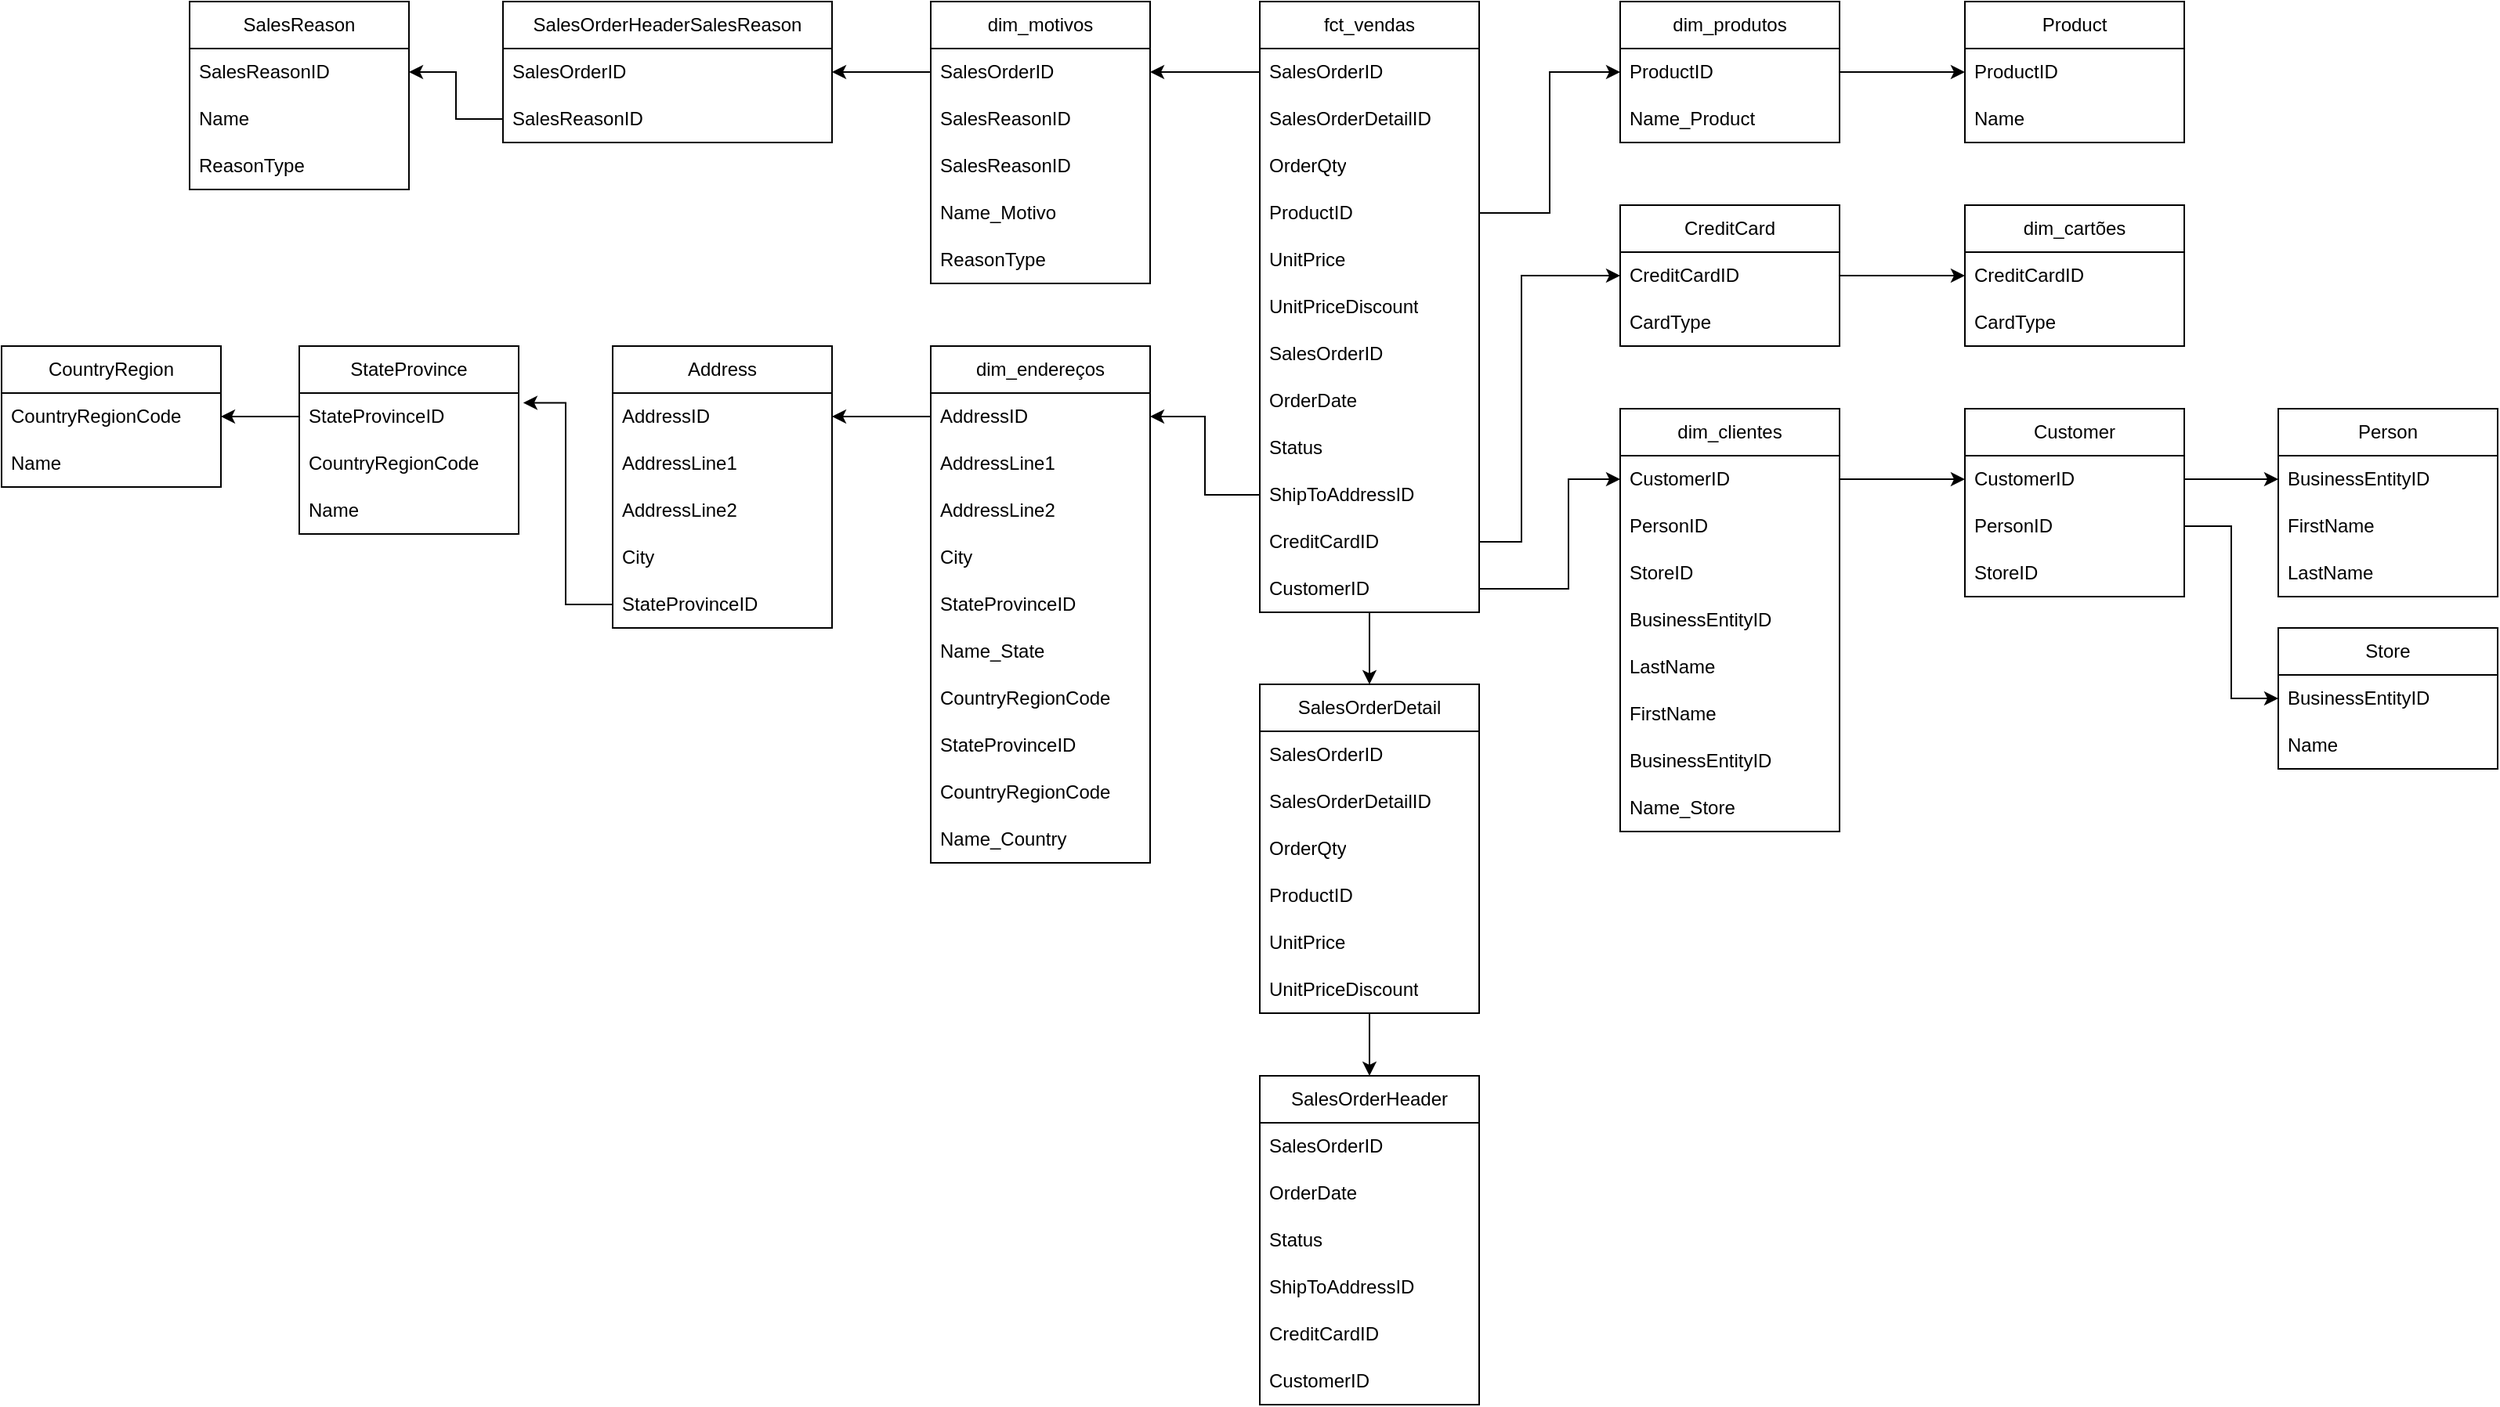 <mxfile version="23.1.2" type="github">
  <diagram name="Página-1" id="uBYutX6iqZI-4IwPExLU">
    <mxGraphModel dx="3364" dy="2518" grid="1" gridSize="10" guides="1" tooltips="1" connect="1" arrows="1" fold="1" page="1" pageScale="1" pageWidth="827" pageHeight="1169" math="0" shadow="0">
      <root>
        <mxCell id="0" />
        <mxCell id="1" parent="0" />
        <mxCell id="w_jfCDBuG3vi2WwmLb4g-76" value="SalesOrderHeader" style="swimlane;fontStyle=0;childLayout=stackLayout;horizontal=1;startSize=30;horizontalStack=0;resizeParent=1;resizeParentMax=0;resizeLast=0;collapsible=1;marginBottom=0;whiteSpace=wrap;html=1;" parent="1" vertex="1">
          <mxGeometry x="3" y="-347" width="140" height="210" as="geometry" />
        </mxCell>
        <mxCell id="w_jfCDBuG3vi2WwmLb4g-77" value="SalesOrderID" style="text;strokeColor=none;fillColor=none;align=left;verticalAlign=middle;spacingLeft=4;spacingRight=4;overflow=hidden;points=[[0,0.5],[1,0.5]];portConstraint=eastwest;rotatable=0;whiteSpace=wrap;html=1;" parent="w_jfCDBuG3vi2WwmLb4g-76" vertex="1">
          <mxGeometry y="30" width="140" height="30" as="geometry" />
        </mxCell>
        <mxCell id="w_jfCDBuG3vi2WwmLb4g-78" value="OrderDate" style="text;strokeColor=none;fillColor=none;align=left;verticalAlign=middle;spacingLeft=4;spacingRight=4;overflow=hidden;points=[[0,0.5],[1,0.5]];portConstraint=eastwest;rotatable=0;whiteSpace=wrap;html=1;" parent="w_jfCDBuG3vi2WwmLb4g-76" vertex="1">
          <mxGeometry y="60" width="140" height="30" as="geometry" />
        </mxCell>
        <mxCell id="w_jfCDBuG3vi2WwmLb4g-79" value="Status" style="text;strokeColor=none;fillColor=none;align=left;verticalAlign=middle;spacingLeft=4;spacingRight=4;overflow=hidden;points=[[0,0.5],[1,0.5]];portConstraint=eastwest;rotatable=0;whiteSpace=wrap;html=1;" parent="w_jfCDBuG3vi2WwmLb4g-76" vertex="1">
          <mxGeometry y="90" width="140" height="30" as="geometry" />
        </mxCell>
        <mxCell id="w_jfCDBuG3vi2WwmLb4g-90" value="ShipToAddressID" style="text;strokeColor=none;fillColor=none;align=left;verticalAlign=middle;spacingLeft=4;spacingRight=4;overflow=hidden;points=[[0,0.5],[1,0.5]];portConstraint=eastwest;rotatable=0;whiteSpace=wrap;html=1;" parent="w_jfCDBuG3vi2WwmLb4g-76" vertex="1">
          <mxGeometry y="120" width="140" height="30" as="geometry" />
        </mxCell>
        <mxCell id="w_jfCDBuG3vi2WwmLb4g-93" value="CreditCardID" style="text;strokeColor=none;fillColor=none;align=left;verticalAlign=middle;spacingLeft=4;spacingRight=4;overflow=hidden;points=[[0,0.5],[1,0.5]];portConstraint=eastwest;rotatable=0;whiteSpace=wrap;html=1;" parent="w_jfCDBuG3vi2WwmLb4g-76" vertex="1">
          <mxGeometry y="150" width="140" height="30" as="geometry" />
        </mxCell>
        <mxCell id="w_jfCDBuG3vi2WwmLb4g-94" value="CustomerID" style="text;strokeColor=none;fillColor=none;align=left;verticalAlign=middle;spacingLeft=4;spacingRight=4;overflow=hidden;points=[[0,0.5],[1,0.5]];portConstraint=eastwest;rotatable=0;whiteSpace=wrap;html=1;" parent="w_jfCDBuG3vi2WwmLb4g-76" vertex="1">
          <mxGeometry y="180" width="140" height="30" as="geometry" />
        </mxCell>
        <mxCell id="nw8MXDW9giseSinEX2-E-356" style="edgeStyle=orthogonalEdgeStyle;rounded=0;orthogonalLoop=1;jettySize=auto;html=1;" edge="1" parent="1" source="w_jfCDBuG3vi2WwmLb4g-80" target="w_jfCDBuG3vi2WwmLb4g-76">
          <mxGeometry relative="1" as="geometry" />
        </mxCell>
        <mxCell id="w_jfCDBuG3vi2WwmLb4g-80" value="SalesOrderDetail" style="swimlane;fontStyle=0;childLayout=stackLayout;horizontal=1;startSize=30;horizontalStack=0;resizeParent=1;resizeParentMax=0;resizeLast=0;collapsible=1;marginBottom=0;whiteSpace=wrap;html=1;" parent="1" vertex="1">
          <mxGeometry x="3" y="-597" width="140" height="210" as="geometry" />
        </mxCell>
        <mxCell id="w_jfCDBuG3vi2WwmLb4g-82" value="SalesOrderID" style="text;strokeColor=none;fillColor=none;align=left;verticalAlign=middle;spacingLeft=4;spacingRight=4;overflow=hidden;points=[[0,0.5],[1,0.5]];portConstraint=eastwest;rotatable=0;whiteSpace=wrap;html=1;" parent="w_jfCDBuG3vi2WwmLb4g-80" vertex="1">
          <mxGeometry y="30" width="140" height="30" as="geometry" />
        </mxCell>
        <mxCell id="w_jfCDBuG3vi2WwmLb4g-83" value="SalesOrderDetailID" style="text;strokeColor=none;fillColor=none;align=left;verticalAlign=middle;spacingLeft=4;spacingRight=4;overflow=hidden;points=[[0,0.5],[1,0.5]];portConstraint=eastwest;rotatable=0;whiteSpace=wrap;html=1;" parent="w_jfCDBuG3vi2WwmLb4g-80" vertex="1">
          <mxGeometry y="60" width="140" height="30" as="geometry" />
        </mxCell>
        <mxCell id="w_jfCDBuG3vi2WwmLb4g-70" value="OrderQty" style="text;strokeColor=none;fillColor=none;align=left;verticalAlign=middle;spacingLeft=4;spacingRight=4;overflow=hidden;points=[[0,0.5],[1,0.5]];portConstraint=eastwest;rotatable=0;whiteSpace=wrap;html=1;" parent="w_jfCDBuG3vi2WwmLb4g-80" vertex="1">
          <mxGeometry y="90" width="140" height="30" as="geometry" />
        </mxCell>
        <mxCell id="w_jfCDBuG3vi2WwmLb4g-89" value="ProductID" style="text;strokeColor=none;fillColor=none;align=left;verticalAlign=middle;spacingLeft=4;spacingRight=4;overflow=hidden;points=[[0,0.5],[1,0.5]];portConstraint=eastwest;rotatable=0;whiteSpace=wrap;html=1;" parent="w_jfCDBuG3vi2WwmLb4g-80" vertex="1">
          <mxGeometry y="120" width="140" height="30" as="geometry" />
        </mxCell>
        <mxCell id="w_jfCDBuG3vi2WwmLb4g-91" value="UnitPrice" style="text;strokeColor=none;fillColor=none;align=left;verticalAlign=middle;spacingLeft=4;spacingRight=4;overflow=hidden;points=[[0,0.5],[1,0.5]];portConstraint=eastwest;rotatable=0;whiteSpace=wrap;html=1;" parent="w_jfCDBuG3vi2WwmLb4g-80" vertex="1">
          <mxGeometry y="150" width="140" height="30" as="geometry" />
        </mxCell>
        <mxCell id="w_jfCDBuG3vi2WwmLb4g-92" value="UnitPriceDiscount" style="text;strokeColor=none;fillColor=none;align=left;verticalAlign=middle;spacingLeft=4;spacingRight=4;overflow=hidden;points=[[0,0.5],[1,0.5]];portConstraint=eastwest;rotatable=0;whiteSpace=wrap;html=1;" parent="w_jfCDBuG3vi2WwmLb4g-80" vertex="1">
          <mxGeometry y="180" width="140" height="30" as="geometry" />
        </mxCell>
        <mxCell id="nw8MXDW9giseSinEX2-E-355" style="edgeStyle=orthogonalEdgeStyle;rounded=0;orthogonalLoop=1;jettySize=auto;html=1;entryX=0.5;entryY=0;entryDx=0;entryDy=0;" edge="1" parent="1" source="nw8MXDW9giseSinEX2-E-178" target="w_jfCDBuG3vi2WwmLb4g-80">
          <mxGeometry relative="1" as="geometry" />
        </mxCell>
        <mxCell id="nw8MXDW9giseSinEX2-E-178" value="fct_vendas" style="swimlane;fontStyle=0;childLayout=stackLayout;horizontal=1;startSize=30;horizontalStack=0;resizeParent=1;resizeParentMax=0;resizeLast=0;collapsible=1;marginBottom=0;whiteSpace=wrap;html=1;" vertex="1" parent="1">
          <mxGeometry x="3" y="-1033" width="140" height="390" as="geometry">
            <mxRectangle x="760" y="-270" width="110" height="30" as="alternateBounds" />
          </mxGeometry>
        </mxCell>
        <mxCell id="nw8MXDW9giseSinEX2-E-179" value="SalesOrderID" style="text;strokeColor=none;fillColor=none;align=left;verticalAlign=middle;spacingLeft=4;spacingRight=4;overflow=hidden;points=[[0,0.5],[1,0.5]];portConstraint=eastwest;rotatable=0;whiteSpace=wrap;html=1;" vertex="1" parent="nw8MXDW9giseSinEX2-E-178">
          <mxGeometry y="30" width="140" height="30" as="geometry" />
        </mxCell>
        <mxCell id="nw8MXDW9giseSinEX2-E-180" value="SalesOrderDetailID" style="text;strokeColor=none;fillColor=none;align=left;verticalAlign=middle;spacingLeft=4;spacingRight=4;overflow=hidden;points=[[0,0.5],[1,0.5]];portConstraint=eastwest;rotatable=0;whiteSpace=wrap;html=1;" vertex="1" parent="nw8MXDW9giseSinEX2-E-178">
          <mxGeometry y="60" width="140" height="30" as="geometry" />
        </mxCell>
        <mxCell id="nw8MXDW9giseSinEX2-E-181" value="OrderQty" style="text;strokeColor=none;fillColor=none;align=left;verticalAlign=middle;spacingLeft=4;spacingRight=4;overflow=hidden;points=[[0,0.5],[1,0.5]];portConstraint=eastwest;rotatable=0;whiteSpace=wrap;html=1;" vertex="1" parent="nw8MXDW9giseSinEX2-E-178">
          <mxGeometry y="90" width="140" height="30" as="geometry" />
        </mxCell>
        <mxCell id="nw8MXDW9giseSinEX2-E-182" value="ProductID" style="text;strokeColor=none;fillColor=none;align=left;verticalAlign=middle;spacingLeft=4;spacingRight=4;overflow=hidden;points=[[0,0.5],[1,0.5]];portConstraint=eastwest;rotatable=0;whiteSpace=wrap;html=1;" vertex="1" parent="nw8MXDW9giseSinEX2-E-178">
          <mxGeometry y="120" width="140" height="30" as="geometry" />
        </mxCell>
        <mxCell id="nw8MXDW9giseSinEX2-E-183" value="UnitPrice" style="text;strokeColor=none;fillColor=none;align=left;verticalAlign=middle;spacingLeft=4;spacingRight=4;overflow=hidden;points=[[0,0.5],[1,0.5]];portConstraint=eastwest;rotatable=0;whiteSpace=wrap;html=1;" vertex="1" parent="nw8MXDW9giseSinEX2-E-178">
          <mxGeometry y="150" width="140" height="30" as="geometry" />
        </mxCell>
        <mxCell id="nw8MXDW9giseSinEX2-E-184" value="UnitPriceDiscount" style="text;strokeColor=none;fillColor=none;align=left;verticalAlign=middle;spacingLeft=4;spacingRight=4;overflow=hidden;points=[[0,0.5],[1,0.5]];portConstraint=eastwest;rotatable=0;whiteSpace=wrap;html=1;" vertex="1" parent="nw8MXDW9giseSinEX2-E-178">
          <mxGeometry y="180" width="140" height="30" as="geometry" />
        </mxCell>
        <mxCell id="nw8MXDW9giseSinEX2-E-185" value="SalesOrderID" style="text;strokeColor=none;fillColor=none;align=left;verticalAlign=middle;spacingLeft=4;spacingRight=4;overflow=hidden;points=[[0,0.5],[1,0.5]];portConstraint=eastwest;rotatable=0;whiteSpace=wrap;html=1;" vertex="1" parent="nw8MXDW9giseSinEX2-E-178">
          <mxGeometry y="210" width="140" height="30" as="geometry" />
        </mxCell>
        <mxCell id="nw8MXDW9giseSinEX2-E-186" value="OrderDate" style="text;strokeColor=none;fillColor=none;align=left;verticalAlign=middle;spacingLeft=4;spacingRight=4;overflow=hidden;points=[[0,0.5],[1,0.5]];portConstraint=eastwest;rotatable=0;whiteSpace=wrap;html=1;" vertex="1" parent="nw8MXDW9giseSinEX2-E-178">
          <mxGeometry y="240" width="140" height="30" as="geometry" />
        </mxCell>
        <mxCell id="nw8MXDW9giseSinEX2-E-187" value="Status" style="text;strokeColor=none;fillColor=none;align=left;verticalAlign=middle;spacingLeft=4;spacingRight=4;overflow=hidden;points=[[0,0.5],[1,0.5]];portConstraint=eastwest;rotatable=0;whiteSpace=wrap;html=1;" vertex="1" parent="nw8MXDW9giseSinEX2-E-178">
          <mxGeometry y="270" width="140" height="30" as="geometry" />
        </mxCell>
        <mxCell id="nw8MXDW9giseSinEX2-E-188" value="ShipToAddressID" style="text;strokeColor=none;fillColor=none;align=left;verticalAlign=middle;spacingLeft=4;spacingRight=4;overflow=hidden;points=[[0,0.5],[1,0.5]];portConstraint=eastwest;rotatable=0;whiteSpace=wrap;html=1;" vertex="1" parent="nw8MXDW9giseSinEX2-E-178">
          <mxGeometry y="300" width="140" height="30" as="geometry" />
        </mxCell>
        <mxCell id="nw8MXDW9giseSinEX2-E-189" value="CreditCardID" style="text;strokeColor=none;fillColor=none;align=left;verticalAlign=middle;spacingLeft=4;spacingRight=4;overflow=hidden;points=[[0,0.5],[1,0.5]];portConstraint=eastwest;rotatable=0;whiteSpace=wrap;html=1;" vertex="1" parent="nw8MXDW9giseSinEX2-E-178">
          <mxGeometry y="330" width="140" height="30" as="geometry" />
        </mxCell>
        <mxCell id="nw8MXDW9giseSinEX2-E-190" value="CustomerID" style="text;strokeColor=none;fillColor=none;align=left;verticalAlign=middle;spacingLeft=4;spacingRight=4;overflow=hidden;points=[[0,0.5],[1,0.5]];portConstraint=eastwest;rotatable=0;whiteSpace=wrap;html=1;" vertex="1" parent="nw8MXDW9giseSinEX2-E-178">
          <mxGeometry y="360" width="140" height="30" as="geometry" />
        </mxCell>
        <mxCell id="nw8MXDW9giseSinEX2-E-218" value="dim_endereços" style="swimlane;fontStyle=0;childLayout=stackLayout;horizontal=1;startSize=30;horizontalStack=0;resizeParent=1;resizeParentMax=0;resizeLast=0;collapsible=1;marginBottom=0;whiteSpace=wrap;html=1;" vertex="1" parent="1">
          <mxGeometry x="-207" y="-813" width="140" height="330" as="geometry" />
        </mxCell>
        <mxCell id="nw8MXDW9giseSinEX2-E-219" value="AddressID" style="text;strokeColor=none;fillColor=none;align=left;verticalAlign=middle;spacingLeft=4;spacingRight=4;overflow=hidden;points=[[0,0.5],[1,0.5]];portConstraint=eastwest;rotatable=0;whiteSpace=wrap;html=1;" vertex="1" parent="nw8MXDW9giseSinEX2-E-218">
          <mxGeometry y="30" width="140" height="30" as="geometry" />
        </mxCell>
        <mxCell id="nw8MXDW9giseSinEX2-E-220" value="AddressLine1" style="text;strokeColor=none;fillColor=none;align=left;verticalAlign=middle;spacingLeft=4;spacingRight=4;overflow=hidden;points=[[0,0.5],[1,0.5]];portConstraint=eastwest;rotatable=0;whiteSpace=wrap;html=1;" vertex="1" parent="nw8MXDW9giseSinEX2-E-218">
          <mxGeometry y="60" width="140" height="30" as="geometry" />
        </mxCell>
        <mxCell id="nw8MXDW9giseSinEX2-E-221" value="AddressLine2" style="text;strokeColor=none;fillColor=none;align=left;verticalAlign=middle;spacingLeft=4;spacingRight=4;overflow=hidden;points=[[0,0.5],[1,0.5]];portConstraint=eastwest;rotatable=0;whiteSpace=wrap;html=1;" vertex="1" parent="nw8MXDW9giseSinEX2-E-218">
          <mxGeometry y="90" width="140" height="30" as="geometry" />
        </mxCell>
        <mxCell id="nw8MXDW9giseSinEX2-E-222" value="City" style="text;strokeColor=none;fillColor=none;align=left;verticalAlign=middle;spacingLeft=4;spacingRight=4;overflow=hidden;points=[[0,0.5],[1,0.5]];portConstraint=eastwest;rotatable=0;whiteSpace=wrap;html=1;" vertex="1" parent="nw8MXDW9giseSinEX2-E-218">
          <mxGeometry y="120" width="140" height="30" as="geometry" />
        </mxCell>
        <mxCell id="nw8MXDW9giseSinEX2-E-223" value="StateProvinceID" style="text;strokeColor=none;fillColor=none;align=left;verticalAlign=middle;spacingLeft=4;spacingRight=4;overflow=hidden;points=[[0,0.5],[1,0.5]];portConstraint=eastwest;rotatable=0;whiteSpace=wrap;html=1;" vertex="1" parent="nw8MXDW9giseSinEX2-E-218">
          <mxGeometry y="150" width="140" height="30" as="geometry" />
        </mxCell>
        <mxCell id="nw8MXDW9giseSinEX2-E-224" value="Name_State" style="text;strokeColor=none;fillColor=none;align=left;verticalAlign=middle;spacingLeft=4;spacingRight=4;overflow=hidden;points=[[0,0.5],[1,0.5]];portConstraint=eastwest;rotatable=0;whiteSpace=wrap;html=1;" vertex="1" parent="nw8MXDW9giseSinEX2-E-218">
          <mxGeometry y="180" width="140" height="30" as="geometry" />
        </mxCell>
        <mxCell id="nw8MXDW9giseSinEX2-E-225" value="CountryRegionCode" style="text;strokeColor=none;fillColor=none;align=left;verticalAlign=middle;spacingLeft=4;spacingRight=4;overflow=hidden;points=[[0,0.5],[1,0.5]];portConstraint=eastwest;rotatable=0;whiteSpace=wrap;html=1;" vertex="1" parent="nw8MXDW9giseSinEX2-E-218">
          <mxGeometry y="210" width="140" height="30" as="geometry" />
        </mxCell>
        <mxCell id="nw8MXDW9giseSinEX2-E-226" value="StateProvinceID" style="text;strokeColor=none;fillColor=none;align=left;verticalAlign=middle;spacingLeft=4;spacingRight=4;overflow=hidden;points=[[0,0.5],[1,0.5]];portConstraint=eastwest;rotatable=0;whiteSpace=wrap;html=1;" vertex="1" parent="nw8MXDW9giseSinEX2-E-218">
          <mxGeometry y="240" width="140" height="30" as="geometry" />
        </mxCell>
        <mxCell id="nw8MXDW9giseSinEX2-E-227" value="CountryRegionCode" style="text;strokeColor=none;fillColor=none;align=left;verticalAlign=middle;spacingLeft=4;spacingRight=4;overflow=hidden;points=[[0,0.5],[1,0.5]];portConstraint=eastwest;rotatable=0;whiteSpace=wrap;html=1;" vertex="1" parent="nw8MXDW9giseSinEX2-E-218">
          <mxGeometry y="270" width="140" height="30" as="geometry" />
        </mxCell>
        <mxCell id="nw8MXDW9giseSinEX2-E-228" value="Name_Country" style="text;strokeColor=none;fillColor=none;align=left;verticalAlign=middle;spacingLeft=4;spacingRight=4;overflow=hidden;points=[[0,0.5],[1,0.5]];portConstraint=eastwest;rotatable=0;whiteSpace=wrap;html=1;" vertex="1" parent="nw8MXDW9giseSinEX2-E-218">
          <mxGeometry y="300" width="140" height="30" as="geometry" />
        </mxCell>
        <mxCell id="nw8MXDW9giseSinEX2-E-229" value="dim_motivos" style="swimlane;fontStyle=0;childLayout=stackLayout;horizontal=1;startSize=30;horizontalStack=0;resizeParent=1;resizeParentMax=0;resizeLast=0;collapsible=1;marginBottom=0;whiteSpace=wrap;html=1;" vertex="1" parent="1">
          <mxGeometry x="-207" y="-1033" width="140" height="180" as="geometry" />
        </mxCell>
        <mxCell id="nw8MXDW9giseSinEX2-E-230" value="SalesOrderID" style="text;strokeColor=none;fillColor=none;align=left;verticalAlign=middle;spacingLeft=4;spacingRight=4;overflow=hidden;points=[[0,0.5],[1,0.5]];portConstraint=eastwest;rotatable=0;whiteSpace=wrap;html=1;" vertex="1" parent="nw8MXDW9giseSinEX2-E-229">
          <mxGeometry y="30" width="140" height="30" as="geometry" />
        </mxCell>
        <mxCell id="nw8MXDW9giseSinEX2-E-231" value="SalesReasonID" style="text;strokeColor=none;fillColor=none;align=left;verticalAlign=middle;spacingLeft=4;spacingRight=4;overflow=hidden;points=[[0,0.5],[1,0.5]];portConstraint=eastwest;rotatable=0;whiteSpace=wrap;html=1;" vertex="1" parent="nw8MXDW9giseSinEX2-E-229">
          <mxGeometry y="60" width="140" height="30" as="geometry" />
        </mxCell>
        <mxCell id="nw8MXDW9giseSinEX2-E-232" value="SalesReasonID" style="text;strokeColor=none;fillColor=none;align=left;verticalAlign=middle;spacingLeft=4;spacingRight=4;overflow=hidden;points=[[0,0.5],[1,0.5]];portConstraint=eastwest;rotatable=0;whiteSpace=wrap;html=1;" vertex="1" parent="nw8MXDW9giseSinEX2-E-229">
          <mxGeometry y="90" width="140" height="30" as="geometry" />
        </mxCell>
        <mxCell id="nw8MXDW9giseSinEX2-E-233" value="Name_Motivo" style="text;strokeColor=none;fillColor=none;align=left;verticalAlign=middle;spacingLeft=4;spacingRight=4;overflow=hidden;points=[[0,0.5],[1,0.5]];portConstraint=eastwest;rotatable=0;whiteSpace=wrap;html=1;" vertex="1" parent="nw8MXDW9giseSinEX2-E-229">
          <mxGeometry y="120" width="140" height="30" as="geometry" />
        </mxCell>
        <mxCell id="nw8MXDW9giseSinEX2-E-234" value="ReasonType" style="text;strokeColor=none;fillColor=none;align=left;verticalAlign=middle;spacingLeft=4;spacingRight=4;overflow=hidden;points=[[0,0.5],[1,0.5]];portConstraint=eastwest;rotatable=0;whiteSpace=wrap;html=1;" vertex="1" parent="nw8MXDW9giseSinEX2-E-229">
          <mxGeometry y="150" width="140" height="30" as="geometry" />
        </mxCell>
        <mxCell id="nw8MXDW9giseSinEX2-E-235" value="dim_produtos" style="swimlane;fontStyle=0;childLayout=stackLayout;horizontal=1;startSize=30;horizontalStack=0;resizeParent=1;resizeParentMax=0;resizeLast=0;collapsible=1;marginBottom=0;whiteSpace=wrap;html=1;" vertex="1" parent="1">
          <mxGeometry x="233" y="-1033" width="140" height="90" as="geometry">
            <mxRectangle x="340" y="440" width="110" height="30" as="alternateBounds" />
          </mxGeometry>
        </mxCell>
        <mxCell id="nw8MXDW9giseSinEX2-E-236" value="ProductID" style="text;strokeColor=none;fillColor=none;align=left;verticalAlign=middle;spacingLeft=4;spacingRight=4;overflow=hidden;points=[[0,0.5],[1,0.5]];portConstraint=eastwest;rotatable=0;whiteSpace=wrap;html=1;" vertex="1" parent="nw8MXDW9giseSinEX2-E-235">
          <mxGeometry y="30" width="140" height="30" as="geometry" />
        </mxCell>
        <mxCell id="nw8MXDW9giseSinEX2-E-237" value="Name_Product" style="text;strokeColor=none;fillColor=none;align=left;verticalAlign=middle;spacingLeft=4;spacingRight=4;overflow=hidden;points=[[0,0.5],[1,0.5]];portConstraint=eastwest;rotatable=0;whiteSpace=wrap;html=1;" vertex="1" parent="nw8MXDW9giseSinEX2-E-235">
          <mxGeometry y="60" width="140" height="30" as="geometry" />
        </mxCell>
        <mxCell id="nw8MXDW9giseSinEX2-E-238" value="CreditCard" style="swimlane;fontStyle=0;childLayout=stackLayout;horizontal=1;startSize=30;horizontalStack=0;resizeParent=1;resizeParentMax=0;resizeLast=0;collapsible=1;marginBottom=0;whiteSpace=wrap;html=1;" vertex="1" parent="1">
          <mxGeometry x="233.0" y="-903" width="140" height="90" as="geometry" />
        </mxCell>
        <mxCell id="nw8MXDW9giseSinEX2-E-239" value="CreditCardID" style="text;strokeColor=none;fillColor=none;align=left;verticalAlign=middle;spacingLeft=4;spacingRight=4;overflow=hidden;points=[[0,0.5],[1,0.5]];portConstraint=eastwest;rotatable=0;whiteSpace=wrap;html=1;" vertex="1" parent="nw8MXDW9giseSinEX2-E-238">
          <mxGeometry y="30" width="140" height="30" as="geometry" />
        </mxCell>
        <mxCell id="nw8MXDW9giseSinEX2-E-240" value="CardType" style="text;strokeColor=none;fillColor=none;align=left;verticalAlign=middle;spacingLeft=4;spacingRight=4;overflow=hidden;points=[[0,0.5],[1,0.5]];portConstraint=eastwest;rotatable=0;whiteSpace=wrap;html=1;" vertex="1" parent="nw8MXDW9giseSinEX2-E-238">
          <mxGeometry y="60" width="140" height="30" as="geometry" />
        </mxCell>
        <mxCell id="nw8MXDW9giseSinEX2-E-241" value="dim_clientes" style="swimlane;fontStyle=0;childLayout=stackLayout;horizontal=1;startSize=30;horizontalStack=0;resizeParent=1;resizeParentMax=0;resizeLast=0;collapsible=1;marginBottom=0;whiteSpace=wrap;html=1;" vertex="1" parent="1">
          <mxGeometry x="233.0" y="-773" width="140" height="270" as="geometry" />
        </mxCell>
        <mxCell id="nw8MXDW9giseSinEX2-E-242" value="CustomerID" style="text;strokeColor=none;fillColor=none;align=left;verticalAlign=middle;spacingLeft=4;spacingRight=4;overflow=hidden;points=[[0,0.5],[1,0.5]];portConstraint=eastwest;rotatable=0;whiteSpace=wrap;html=1;" vertex="1" parent="nw8MXDW9giseSinEX2-E-241">
          <mxGeometry y="30" width="140" height="30" as="geometry" />
        </mxCell>
        <mxCell id="nw8MXDW9giseSinEX2-E-243" value="PersonID" style="text;strokeColor=none;fillColor=none;align=left;verticalAlign=middle;spacingLeft=4;spacingRight=4;overflow=hidden;points=[[0,0.5],[1,0.5]];portConstraint=eastwest;rotatable=0;whiteSpace=wrap;html=1;" vertex="1" parent="nw8MXDW9giseSinEX2-E-241">
          <mxGeometry y="60" width="140" height="30" as="geometry" />
        </mxCell>
        <mxCell id="nw8MXDW9giseSinEX2-E-244" value="StoreID" style="text;strokeColor=none;fillColor=none;align=left;verticalAlign=middle;spacingLeft=4;spacingRight=4;overflow=hidden;points=[[0,0.5],[1,0.5]];portConstraint=eastwest;rotatable=0;whiteSpace=wrap;html=1;" vertex="1" parent="nw8MXDW9giseSinEX2-E-241">
          <mxGeometry y="90" width="140" height="30" as="geometry" />
        </mxCell>
        <mxCell id="nw8MXDW9giseSinEX2-E-245" value="BusinessEntityID" style="text;strokeColor=none;fillColor=none;align=left;verticalAlign=middle;spacingLeft=4;spacingRight=4;overflow=hidden;points=[[0,0.5],[1,0.5]];portConstraint=eastwest;rotatable=0;whiteSpace=wrap;html=1;" vertex="1" parent="nw8MXDW9giseSinEX2-E-241">
          <mxGeometry y="120" width="140" height="30" as="geometry" />
        </mxCell>
        <mxCell id="nw8MXDW9giseSinEX2-E-246" value="LastName" style="text;strokeColor=none;fillColor=none;align=left;verticalAlign=middle;spacingLeft=4;spacingRight=4;overflow=hidden;points=[[0,0.5],[1,0.5]];portConstraint=eastwest;rotatable=0;whiteSpace=wrap;html=1;" vertex="1" parent="nw8MXDW9giseSinEX2-E-241">
          <mxGeometry y="150" width="140" height="30" as="geometry" />
        </mxCell>
        <mxCell id="nw8MXDW9giseSinEX2-E-247" value="FirstName" style="text;strokeColor=none;fillColor=none;align=left;verticalAlign=middle;spacingLeft=4;spacingRight=4;overflow=hidden;points=[[0,0.5],[1,0.5]];portConstraint=eastwest;rotatable=0;whiteSpace=wrap;html=1;" vertex="1" parent="nw8MXDW9giseSinEX2-E-241">
          <mxGeometry y="180" width="140" height="30" as="geometry" />
        </mxCell>
        <mxCell id="nw8MXDW9giseSinEX2-E-248" value="BusinessEntityID" style="text;strokeColor=none;fillColor=none;align=left;verticalAlign=middle;spacingLeft=4;spacingRight=4;overflow=hidden;points=[[0,0.5],[1,0.5]];portConstraint=eastwest;rotatable=0;whiteSpace=wrap;html=1;" vertex="1" parent="nw8MXDW9giseSinEX2-E-241">
          <mxGeometry y="210" width="140" height="30" as="geometry" />
        </mxCell>
        <mxCell id="nw8MXDW9giseSinEX2-E-249" value="Name_Store" style="text;strokeColor=none;fillColor=none;align=left;verticalAlign=middle;spacingLeft=4;spacingRight=4;overflow=hidden;points=[[0,0.5],[1,0.5]];portConstraint=eastwest;rotatable=0;whiteSpace=wrap;html=1;" vertex="1" parent="nw8MXDW9giseSinEX2-E-241">
          <mxGeometry y="240" width="140" height="30" as="geometry" />
        </mxCell>
        <mxCell id="nw8MXDW9giseSinEX2-E-259" value="Address" style="swimlane;fontStyle=0;childLayout=stackLayout;horizontal=1;startSize=30;horizontalStack=0;resizeParent=1;resizeParentMax=0;resizeLast=0;collapsible=1;marginBottom=0;whiteSpace=wrap;html=1;" vertex="1" parent="1">
          <mxGeometry x="-410" y="-813" width="140" height="180" as="geometry" />
        </mxCell>
        <mxCell id="nw8MXDW9giseSinEX2-E-260" value="AddressID" style="text;strokeColor=none;fillColor=none;align=left;verticalAlign=middle;spacingLeft=4;spacingRight=4;overflow=hidden;points=[[0,0.5],[1,0.5]];portConstraint=eastwest;rotatable=0;whiteSpace=wrap;html=1;" vertex="1" parent="nw8MXDW9giseSinEX2-E-259">
          <mxGeometry y="30" width="140" height="30" as="geometry" />
        </mxCell>
        <mxCell id="nw8MXDW9giseSinEX2-E-261" value="AddressLine1" style="text;strokeColor=none;fillColor=none;align=left;verticalAlign=middle;spacingLeft=4;spacingRight=4;overflow=hidden;points=[[0,0.5],[1,0.5]];portConstraint=eastwest;rotatable=0;whiteSpace=wrap;html=1;" vertex="1" parent="nw8MXDW9giseSinEX2-E-259">
          <mxGeometry y="60" width="140" height="30" as="geometry" />
        </mxCell>
        <mxCell id="nw8MXDW9giseSinEX2-E-262" value="AddressLine2" style="text;strokeColor=none;fillColor=none;align=left;verticalAlign=middle;spacingLeft=4;spacingRight=4;overflow=hidden;points=[[0,0.5],[1,0.5]];portConstraint=eastwest;rotatable=0;whiteSpace=wrap;html=1;" vertex="1" parent="nw8MXDW9giseSinEX2-E-259">
          <mxGeometry y="90" width="140" height="30" as="geometry" />
        </mxCell>
        <mxCell id="nw8MXDW9giseSinEX2-E-263" value="City" style="text;strokeColor=none;fillColor=none;align=left;verticalAlign=middle;spacingLeft=4;spacingRight=4;overflow=hidden;points=[[0,0.5],[1,0.5]];portConstraint=eastwest;rotatable=0;whiteSpace=wrap;html=1;" vertex="1" parent="nw8MXDW9giseSinEX2-E-259">
          <mxGeometry y="120" width="140" height="30" as="geometry" />
        </mxCell>
        <mxCell id="nw8MXDW9giseSinEX2-E-264" value="StateProvinceID" style="text;strokeColor=none;fillColor=none;align=left;verticalAlign=middle;spacingLeft=4;spacingRight=4;overflow=hidden;points=[[0,0.5],[1,0.5]];portConstraint=eastwest;rotatable=0;whiteSpace=wrap;html=1;" vertex="1" parent="nw8MXDW9giseSinEX2-E-259">
          <mxGeometry y="150" width="140" height="30" as="geometry" />
        </mxCell>
        <mxCell id="nw8MXDW9giseSinEX2-E-265" value="StateProvince" style="swimlane;fontStyle=0;childLayout=stackLayout;horizontal=1;startSize=30;horizontalStack=0;resizeParent=1;resizeParentMax=0;resizeLast=0;collapsible=1;marginBottom=0;whiteSpace=wrap;html=1;" vertex="1" parent="1">
          <mxGeometry x="-610" y="-813" width="140" height="120" as="geometry">
            <mxRectangle x="460" y="740" width="120" height="30" as="alternateBounds" />
          </mxGeometry>
        </mxCell>
        <mxCell id="nw8MXDW9giseSinEX2-E-266" value="StateProvinceID" style="text;strokeColor=none;fillColor=none;align=left;verticalAlign=middle;spacingLeft=4;spacingRight=4;overflow=hidden;points=[[0,0.5],[1,0.5]];portConstraint=eastwest;rotatable=0;whiteSpace=wrap;html=1;" vertex="1" parent="nw8MXDW9giseSinEX2-E-265">
          <mxGeometry y="30" width="140" height="30" as="geometry" />
        </mxCell>
        <mxCell id="nw8MXDW9giseSinEX2-E-267" value="CountryRegionCode" style="text;strokeColor=none;fillColor=none;align=left;verticalAlign=middle;spacingLeft=4;spacingRight=4;overflow=hidden;points=[[0,0.5],[1,0.5]];portConstraint=eastwest;rotatable=0;whiteSpace=wrap;html=1;" vertex="1" parent="nw8MXDW9giseSinEX2-E-265">
          <mxGeometry y="60" width="140" height="30" as="geometry" />
        </mxCell>
        <mxCell id="nw8MXDW9giseSinEX2-E-268" value="Name" style="text;strokeColor=none;fillColor=none;align=left;verticalAlign=middle;spacingLeft=4;spacingRight=4;overflow=hidden;points=[[0,0.5],[1,0.5]];portConstraint=eastwest;rotatable=0;whiteSpace=wrap;html=1;" vertex="1" parent="nw8MXDW9giseSinEX2-E-265">
          <mxGeometry y="90" width="140" height="30" as="geometry" />
        </mxCell>
        <mxCell id="nw8MXDW9giseSinEX2-E-269" value="CountryRegion" style="swimlane;fontStyle=0;childLayout=stackLayout;horizontal=1;startSize=30;horizontalStack=0;resizeParent=1;resizeParentMax=0;resizeLast=0;collapsible=1;marginBottom=0;whiteSpace=wrap;html=1;" vertex="1" parent="1">
          <mxGeometry x="-800" y="-813" width="140" height="90" as="geometry" />
        </mxCell>
        <mxCell id="nw8MXDW9giseSinEX2-E-270" value="CountryRegionCode" style="text;strokeColor=none;fillColor=none;align=left;verticalAlign=middle;spacingLeft=4;spacingRight=4;overflow=hidden;points=[[0,0.5],[1,0.5]];portConstraint=eastwest;rotatable=0;whiteSpace=wrap;html=1;" vertex="1" parent="nw8MXDW9giseSinEX2-E-269">
          <mxGeometry y="30" width="140" height="30" as="geometry" />
        </mxCell>
        <mxCell id="nw8MXDW9giseSinEX2-E-271" value="Name" style="text;strokeColor=none;fillColor=none;align=left;verticalAlign=middle;spacingLeft=4;spacingRight=4;overflow=hidden;points=[[0,0.5],[1,0.5]];portConstraint=eastwest;rotatable=0;whiteSpace=wrap;html=1;" vertex="1" parent="nw8MXDW9giseSinEX2-E-269">
          <mxGeometry y="60" width="140" height="30" as="geometry" />
        </mxCell>
        <mxCell id="nw8MXDW9giseSinEX2-E-273" style="edgeStyle=orthogonalEdgeStyle;rounded=0;orthogonalLoop=1;jettySize=auto;html=1;exitX=0;exitY=0.5;exitDx=0;exitDy=0;entryX=1.021;entryY=0.208;entryDx=0;entryDy=0;entryPerimeter=0;" edge="1" parent="1" source="nw8MXDW9giseSinEX2-E-264" target="nw8MXDW9giseSinEX2-E-266">
          <mxGeometry relative="1" as="geometry" />
        </mxCell>
        <mxCell id="nw8MXDW9giseSinEX2-E-290" value="SalesOrderHeaderSalesReason" style="swimlane;fontStyle=0;childLayout=stackLayout;horizontal=1;startSize=30;horizontalStack=0;resizeParent=1;resizeParentMax=0;resizeLast=0;collapsible=1;marginBottom=0;whiteSpace=wrap;html=1;" vertex="1" parent="1">
          <mxGeometry x="-480" y="-1033" width="210" height="90" as="geometry" />
        </mxCell>
        <mxCell id="nw8MXDW9giseSinEX2-E-291" value="SalesOrderID" style="text;strokeColor=none;fillColor=none;align=left;verticalAlign=middle;spacingLeft=4;spacingRight=4;overflow=hidden;points=[[0,0.5],[1,0.5]];portConstraint=eastwest;rotatable=0;whiteSpace=wrap;html=1;" vertex="1" parent="nw8MXDW9giseSinEX2-E-290">
          <mxGeometry y="30" width="210" height="30" as="geometry" />
        </mxCell>
        <mxCell id="nw8MXDW9giseSinEX2-E-292" value="SalesReasonID" style="text;strokeColor=none;fillColor=none;align=left;verticalAlign=middle;spacingLeft=4;spacingRight=4;overflow=hidden;points=[[0,0.5],[1,0.5]];portConstraint=eastwest;rotatable=0;whiteSpace=wrap;html=1;" vertex="1" parent="nw8MXDW9giseSinEX2-E-290">
          <mxGeometry y="60" width="210" height="30" as="geometry" />
        </mxCell>
        <mxCell id="nw8MXDW9giseSinEX2-E-293" value="SalesReason" style="swimlane;fontStyle=0;childLayout=stackLayout;horizontal=1;startSize=30;horizontalStack=0;resizeParent=1;resizeParentMax=0;resizeLast=0;collapsible=1;marginBottom=0;whiteSpace=wrap;html=1;" vertex="1" parent="1">
          <mxGeometry x="-680" y="-1033" width="140" height="120" as="geometry" />
        </mxCell>
        <mxCell id="nw8MXDW9giseSinEX2-E-294" value="SalesReasonID" style="text;strokeColor=none;fillColor=none;align=left;verticalAlign=middle;spacingLeft=4;spacingRight=4;overflow=hidden;points=[[0,0.5],[1,0.5]];portConstraint=eastwest;rotatable=0;whiteSpace=wrap;html=1;" vertex="1" parent="nw8MXDW9giseSinEX2-E-293">
          <mxGeometry y="30" width="140" height="30" as="geometry" />
        </mxCell>
        <mxCell id="nw8MXDW9giseSinEX2-E-295" value="Name" style="text;strokeColor=none;fillColor=none;align=left;verticalAlign=middle;spacingLeft=4;spacingRight=4;overflow=hidden;points=[[0,0.5],[1,0.5]];portConstraint=eastwest;rotatable=0;whiteSpace=wrap;html=1;" vertex="1" parent="nw8MXDW9giseSinEX2-E-293">
          <mxGeometry y="60" width="140" height="30" as="geometry" />
        </mxCell>
        <mxCell id="nw8MXDW9giseSinEX2-E-296" value="ReasonType" style="text;strokeColor=none;fillColor=none;align=left;verticalAlign=middle;spacingLeft=4;spacingRight=4;overflow=hidden;points=[[0,0.5],[1,0.5]];portConstraint=eastwest;rotatable=0;whiteSpace=wrap;html=1;" vertex="1" parent="nw8MXDW9giseSinEX2-E-293">
          <mxGeometry y="90" width="140" height="30" as="geometry" />
        </mxCell>
        <mxCell id="nw8MXDW9giseSinEX2-E-299" value="dim_cartões" style="swimlane;fontStyle=0;childLayout=stackLayout;horizontal=1;startSize=30;horizontalStack=0;resizeParent=1;resizeParentMax=0;resizeLast=0;collapsible=1;marginBottom=0;whiteSpace=wrap;html=1;" vertex="1" parent="1">
          <mxGeometry x="453" y="-903" width="140" height="90" as="geometry" />
        </mxCell>
        <mxCell id="nw8MXDW9giseSinEX2-E-300" value="CreditCardID" style="text;strokeColor=none;fillColor=none;align=left;verticalAlign=middle;spacingLeft=4;spacingRight=4;overflow=hidden;points=[[0,0.5],[1,0.5]];portConstraint=eastwest;rotatable=0;whiteSpace=wrap;html=1;" vertex="1" parent="nw8MXDW9giseSinEX2-E-299">
          <mxGeometry y="30" width="140" height="30" as="geometry" />
        </mxCell>
        <mxCell id="nw8MXDW9giseSinEX2-E-301" value="CardType" style="text;strokeColor=none;fillColor=none;align=left;verticalAlign=middle;spacingLeft=4;spacingRight=4;overflow=hidden;points=[[0,0.5],[1,0.5]];portConstraint=eastwest;rotatable=0;whiteSpace=wrap;html=1;" vertex="1" parent="nw8MXDW9giseSinEX2-E-299">
          <mxGeometry y="60" width="140" height="30" as="geometry" />
        </mxCell>
        <mxCell id="nw8MXDW9giseSinEX2-E-302" value="Product" style="swimlane;fontStyle=0;childLayout=stackLayout;horizontal=1;startSize=30;horizontalStack=0;resizeParent=1;resizeParentMax=0;resizeLast=0;collapsible=1;marginBottom=0;whiteSpace=wrap;html=1;" vertex="1" parent="1">
          <mxGeometry x="453" y="-1033" width="140" height="90" as="geometry" />
        </mxCell>
        <mxCell id="nw8MXDW9giseSinEX2-E-303" value="ProductID" style="text;strokeColor=none;fillColor=none;align=left;verticalAlign=middle;spacingLeft=4;spacingRight=4;overflow=hidden;points=[[0,0.5],[1,0.5]];portConstraint=eastwest;rotatable=0;whiteSpace=wrap;html=1;" vertex="1" parent="nw8MXDW9giseSinEX2-E-302">
          <mxGeometry y="30" width="140" height="30" as="geometry" />
        </mxCell>
        <mxCell id="nw8MXDW9giseSinEX2-E-304" value="Name" style="text;strokeColor=none;fillColor=none;align=left;verticalAlign=middle;spacingLeft=4;spacingRight=4;overflow=hidden;points=[[0,0.5],[1,0.5]];portConstraint=eastwest;rotatable=0;whiteSpace=wrap;html=1;" vertex="1" parent="nw8MXDW9giseSinEX2-E-302">
          <mxGeometry y="60" width="140" height="30" as="geometry" />
        </mxCell>
        <mxCell id="nw8MXDW9giseSinEX2-E-307" value="Customer" style="swimlane;fontStyle=0;childLayout=stackLayout;horizontal=1;startSize=30;horizontalStack=0;resizeParent=1;resizeParentMax=0;resizeLast=0;collapsible=1;marginBottom=0;whiteSpace=wrap;html=1;" vertex="1" parent="1">
          <mxGeometry x="453" y="-773" width="140" height="120" as="geometry" />
        </mxCell>
        <mxCell id="nw8MXDW9giseSinEX2-E-308" value="CustomerID" style="text;strokeColor=none;fillColor=none;align=left;verticalAlign=middle;spacingLeft=4;spacingRight=4;overflow=hidden;points=[[0,0.5],[1,0.5]];portConstraint=eastwest;rotatable=0;whiteSpace=wrap;html=1;" vertex="1" parent="nw8MXDW9giseSinEX2-E-307">
          <mxGeometry y="30" width="140" height="30" as="geometry" />
        </mxCell>
        <mxCell id="nw8MXDW9giseSinEX2-E-309" value="PersonID" style="text;strokeColor=none;fillColor=none;align=left;verticalAlign=middle;spacingLeft=4;spacingRight=4;overflow=hidden;points=[[0,0.5],[1,0.5]];portConstraint=eastwest;rotatable=0;whiteSpace=wrap;html=1;" vertex="1" parent="nw8MXDW9giseSinEX2-E-307">
          <mxGeometry y="60" width="140" height="30" as="geometry" />
        </mxCell>
        <mxCell id="nw8MXDW9giseSinEX2-E-310" value="StoreID" style="text;strokeColor=none;fillColor=none;align=left;verticalAlign=middle;spacingLeft=4;spacingRight=4;overflow=hidden;points=[[0,0.5],[1,0.5]];portConstraint=eastwest;rotatable=0;whiteSpace=wrap;html=1;" vertex="1" parent="nw8MXDW9giseSinEX2-E-307">
          <mxGeometry y="90" width="140" height="30" as="geometry" />
        </mxCell>
        <mxCell id="nw8MXDW9giseSinEX2-E-311" value="Person" style="swimlane;fontStyle=0;childLayout=stackLayout;horizontal=1;startSize=30;horizontalStack=0;resizeParent=1;resizeParentMax=0;resizeLast=0;collapsible=1;marginBottom=0;whiteSpace=wrap;html=1;" vertex="1" parent="1">
          <mxGeometry x="653" y="-773" width="140" height="120" as="geometry" />
        </mxCell>
        <mxCell id="nw8MXDW9giseSinEX2-E-312" value="BusinessEntityID" style="text;strokeColor=none;fillColor=none;align=left;verticalAlign=middle;spacingLeft=4;spacingRight=4;overflow=hidden;points=[[0,0.5],[1,0.5]];portConstraint=eastwest;rotatable=0;whiteSpace=wrap;html=1;" vertex="1" parent="nw8MXDW9giseSinEX2-E-311">
          <mxGeometry y="30" width="140" height="30" as="geometry" />
        </mxCell>
        <mxCell id="nw8MXDW9giseSinEX2-E-313" value="FirstName" style="text;strokeColor=none;fillColor=none;align=left;verticalAlign=middle;spacingLeft=4;spacingRight=4;overflow=hidden;points=[[0,0.5],[1,0.5]];portConstraint=eastwest;rotatable=0;whiteSpace=wrap;html=1;" vertex="1" parent="nw8MXDW9giseSinEX2-E-311">
          <mxGeometry y="60" width="140" height="30" as="geometry" />
        </mxCell>
        <mxCell id="nw8MXDW9giseSinEX2-E-314" value="LastName" style="text;strokeColor=none;fillColor=none;align=left;verticalAlign=middle;spacingLeft=4;spacingRight=4;overflow=hidden;points=[[0,0.5],[1,0.5]];portConstraint=eastwest;rotatable=0;whiteSpace=wrap;html=1;" vertex="1" parent="nw8MXDW9giseSinEX2-E-311">
          <mxGeometry y="90" width="140" height="30" as="geometry" />
        </mxCell>
        <mxCell id="nw8MXDW9giseSinEX2-E-315" value="Store" style="swimlane;fontStyle=0;childLayout=stackLayout;horizontal=1;startSize=30;horizontalStack=0;resizeParent=1;resizeParentMax=0;resizeLast=0;collapsible=1;marginBottom=0;whiteSpace=wrap;html=1;" vertex="1" parent="1">
          <mxGeometry x="653" y="-633" width="140" height="90" as="geometry" />
        </mxCell>
        <mxCell id="nw8MXDW9giseSinEX2-E-316" value="BusinessEntityID" style="text;strokeColor=none;fillColor=none;align=left;verticalAlign=middle;spacingLeft=4;spacingRight=4;overflow=hidden;points=[[0,0.5],[1,0.5]];portConstraint=eastwest;rotatable=0;whiteSpace=wrap;html=1;" vertex="1" parent="nw8MXDW9giseSinEX2-E-315">
          <mxGeometry y="30" width="140" height="30" as="geometry" />
        </mxCell>
        <mxCell id="nw8MXDW9giseSinEX2-E-317" value="Name" style="text;strokeColor=none;fillColor=none;align=left;verticalAlign=middle;spacingLeft=4;spacingRight=4;overflow=hidden;points=[[0,0.5],[1,0.5]];portConstraint=eastwest;rotatable=0;whiteSpace=wrap;html=1;" vertex="1" parent="nw8MXDW9giseSinEX2-E-315">
          <mxGeometry y="60" width="140" height="30" as="geometry" />
        </mxCell>
        <mxCell id="nw8MXDW9giseSinEX2-E-332" style="edgeStyle=orthogonalEdgeStyle;rounded=0;orthogonalLoop=1;jettySize=auto;html=1;exitX=0;exitY=0.5;exitDx=0;exitDy=0;entryX=1;entryY=0.5;entryDx=0;entryDy=0;" edge="1" parent="1" source="nw8MXDW9giseSinEX2-E-266" target="nw8MXDW9giseSinEX2-E-270">
          <mxGeometry relative="1" as="geometry" />
        </mxCell>
        <mxCell id="nw8MXDW9giseSinEX2-E-333" style="edgeStyle=orthogonalEdgeStyle;rounded=0;orthogonalLoop=1;jettySize=auto;html=1;exitX=0;exitY=0.5;exitDx=0;exitDy=0;entryX=1;entryY=0.5;entryDx=0;entryDy=0;" edge="1" parent="1" source="nw8MXDW9giseSinEX2-E-219" target="nw8MXDW9giseSinEX2-E-260">
          <mxGeometry relative="1" as="geometry" />
        </mxCell>
        <mxCell id="nw8MXDW9giseSinEX2-E-334" style="edgeStyle=orthogonalEdgeStyle;rounded=0;orthogonalLoop=1;jettySize=auto;html=1;exitX=0;exitY=0.5;exitDx=0;exitDy=0;entryX=1;entryY=0.5;entryDx=0;entryDy=0;" edge="1" parent="1" source="nw8MXDW9giseSinEX2-E-292" target="nw8MXDW9giseSinEX2-E-294">
          <mxGeometry relative="1" as="geometry" />
        </mxCell>
        <mxCell id="nw8MXDW9giseSinEX2-E-335" style="edgeStyle=orthogonalEdgeStyle;rounded=0;orthogonalLoop=1;jettySize=auto;html=1;exitX=0;exitY=0.5;exitDx=0;exitDy=0;entryX=1;entryY=0.5;entryDx=0;entryDy=0;" edge="1" parent="1" source="nw8MXDW9giseSinEX2-E-230" target="nw8MXDW9giseSinEX2-E-291">
          <mxGeometry relative="1" as="geometry" />
        </mxCell>
        <mxCell id="nw8MXDW9giseSinEX2-E-336" style="edgeStyle=orthogonalEdgeStyle;rounded=0;orthogonalLoop=1;jettySize=auto;html=1;exitX=1;exitY=0.5;exitDx=0;exitDy=0;entryX=0;entryY=0.5;entryDx=0;entryDy=0;" edge="1" parent="1" source="nw8MXDW9giseSinEX2-E-308" target="nw8MXDW9giseSinEX2-E-312">
          <mxGeometry relative="1" as="geometry" />
        </mxCell>
        <mxCell id="nw8MXDW9giseSinEX2-E-337" style="edgeStyle=orthogonalEdgeStyle;rounded=0;orthogonalLoop=1;jettySize=auto;html=1;exitX=1;exitY=0.5;exitDx=0;exitDy=0;entryX=0;entryY=0.5;entryDx=0;entryDy=0;" edge="1" parent="1" source="nw8MXDW9giseSinEX2-E-309" target="nw8MXDW9giseSinEX2-E-315">
          <mxGeometry relative="1" as="geometry" />
        </mxCell>
        <mxCell id="nw8MXDW9giseSinEX2-E-338" style="edgeStyle=orthogonalEdgeStyle;rounded=0;orthogonalLoop=1;jettySize=auto;html=1;exitX=0;exitY=0.5;exitDx=0;exitDy=0;entryX=1;entryY=0.5;entryDx=0;entryDy=0;" edge="1" parent="1" source="nw8MXDW9giseSinEX2-E-179" target="nw8MXDW9giseSinEX2-E-230">
          <mxGeometry relative="1" as="geometry" />
        </mxCell>
        <mxCell id="nw8MXDW9giseSinEX2-E-339" style="edgeStyle=orthogonalEdgeStyle;rounded=0;orthogonalLoop=1;jettySize=auto;html=1;exitX=0;exitY=0.5;exitDx=0;exitDy=0;" edge="1" parent="1" source="nw8MXDW9giseSinEX2-E-188" target="nw8MXDW9giseSinEX2-E-219">
          <mxGeometry relative="1" as="geometry" />
        </mxCell>
        <mxCell id="nw8MXDW9giseSinEX2-E-340" style="edgeStyle=orthogonalEdgeStyle;rounded=0;orthogonalLoop=1;jettySize=auto;html=1;exitX=1;exitY=0.5;exitDx=0;exitDy=0;entryX=0;entryY=0.5;entryDx=0;entryDy=0;" edge="1" parent="1" source="nw8MXDW9giseSinEX2-E-190" target="nw8MXDW9giseSinEX2-E-242">
          <mxGeometry relative="1" as="geometry">
            <Array as="points">
              <mxPoint x="200" y="-658" />
              <mxPoint x="200" y="-728" />
            </Array>
          </mxGeometry>
        </mxCell>
        <mxCell id="nw8MXDW9giseSinEX2-E-341" style="edgeStyle=orthogonalEdgeStyle;rounded=0;orthogonalLoop=1;jettySize=auto;html=1;exitX=1;exitY=0.5;exitDx=0;exitDy=0;entryX=0;entryY=0.5;entryDx=0;entryDy=0;" edge="1" parent="1" source="nw8MXDW9giseSinEX2-E-189" target="nw8MXDW9giseSinEX2-E-239">
          <mxGeometry relative="1" as="geometry">
            <Array as="points">
              <mxPoint x="170" y="-688" />
              <mxPoint x="170" y="-858" />
            </Array>
          </mxGeometry>
        </mxCell>
        <mxCell id="nw8MXDW9giseSinEX2-E-342" style="edgeStyle=orthogonalEdgeStyle;rounded=0;orthogonalLoop=1;jettySize=auto;html=1;exitX=1;exitY=0.5;exitDx=0;exitDy=0;entryX=0;entryY=0.5;entryDx=0;entryDy=0;" edge="1" parent="1" source="nw8MXDW9giseSinEX2-E-182" target="nw8MXDW9giseSinEX2-E-236">
          <mxGeometry relative="1" as="geometry" />
        </mxCell>
        <mxCell id="nw8MXDW9giseSinEX2-E-343" style="edgeStyle=orthogonalEdgeStyle;rounded=0;orthogonalLoop=1;jettySize=auto;html=1;exitX=1;exitY=0.5;exitDx=0;exitDy=0;entryX=0;entryY=0.5;entryDx=0;entryDy=0;" edge="1" parent="1" source="nw8MXDW9giseSinEX2-E-236" target="nw8MXDW9giseSinEX2-E-303">
          <mxGeometry relative="1" as="geometry" />
        </mxCell>
        <mxCell id="nw8MXDW9giseSinEX2-E-344" style="edgeStyle=orthogonalEdgeStyle;rounded=0;orthogonalLoop=1;jettySize=auto;html=1;exitX=1;exitY=0.5;exitDx=0;exitDy=0;entryX=0;entryY=0.5;entryDx=0;entryDy=0;" edge="1" parent="1" source="nw8MXDW9giseSinEX2-E-239" target="nw8MXDW9giseSinEX2-E-300">
          <mxGeometry relative="1" as="geometry" />
        </mxCell>
        <mxCell id="nw8MXDW9giseSinEX2-E-345" style="edgeStyle=orthogonalEdgeStyle;rounded=0;orthogonalLoop=1;jettySize=auto;html=1;exitX=1;exitY=0.5;exitDx=0;exitDy=0;entryX=0;entryY=0.5;entryDx=0;entryDy=0;" edge="1" parent="1" source="nw8MXDW9giseSinEX2-E-242" target="nw8MXDW9giseSinEX2-E-308">
          <mxGeometry relative="1" as="geometry" />
        </mxCell>
      </root>
    </mxGraphModel>
  </diagram>
</mxfile>
